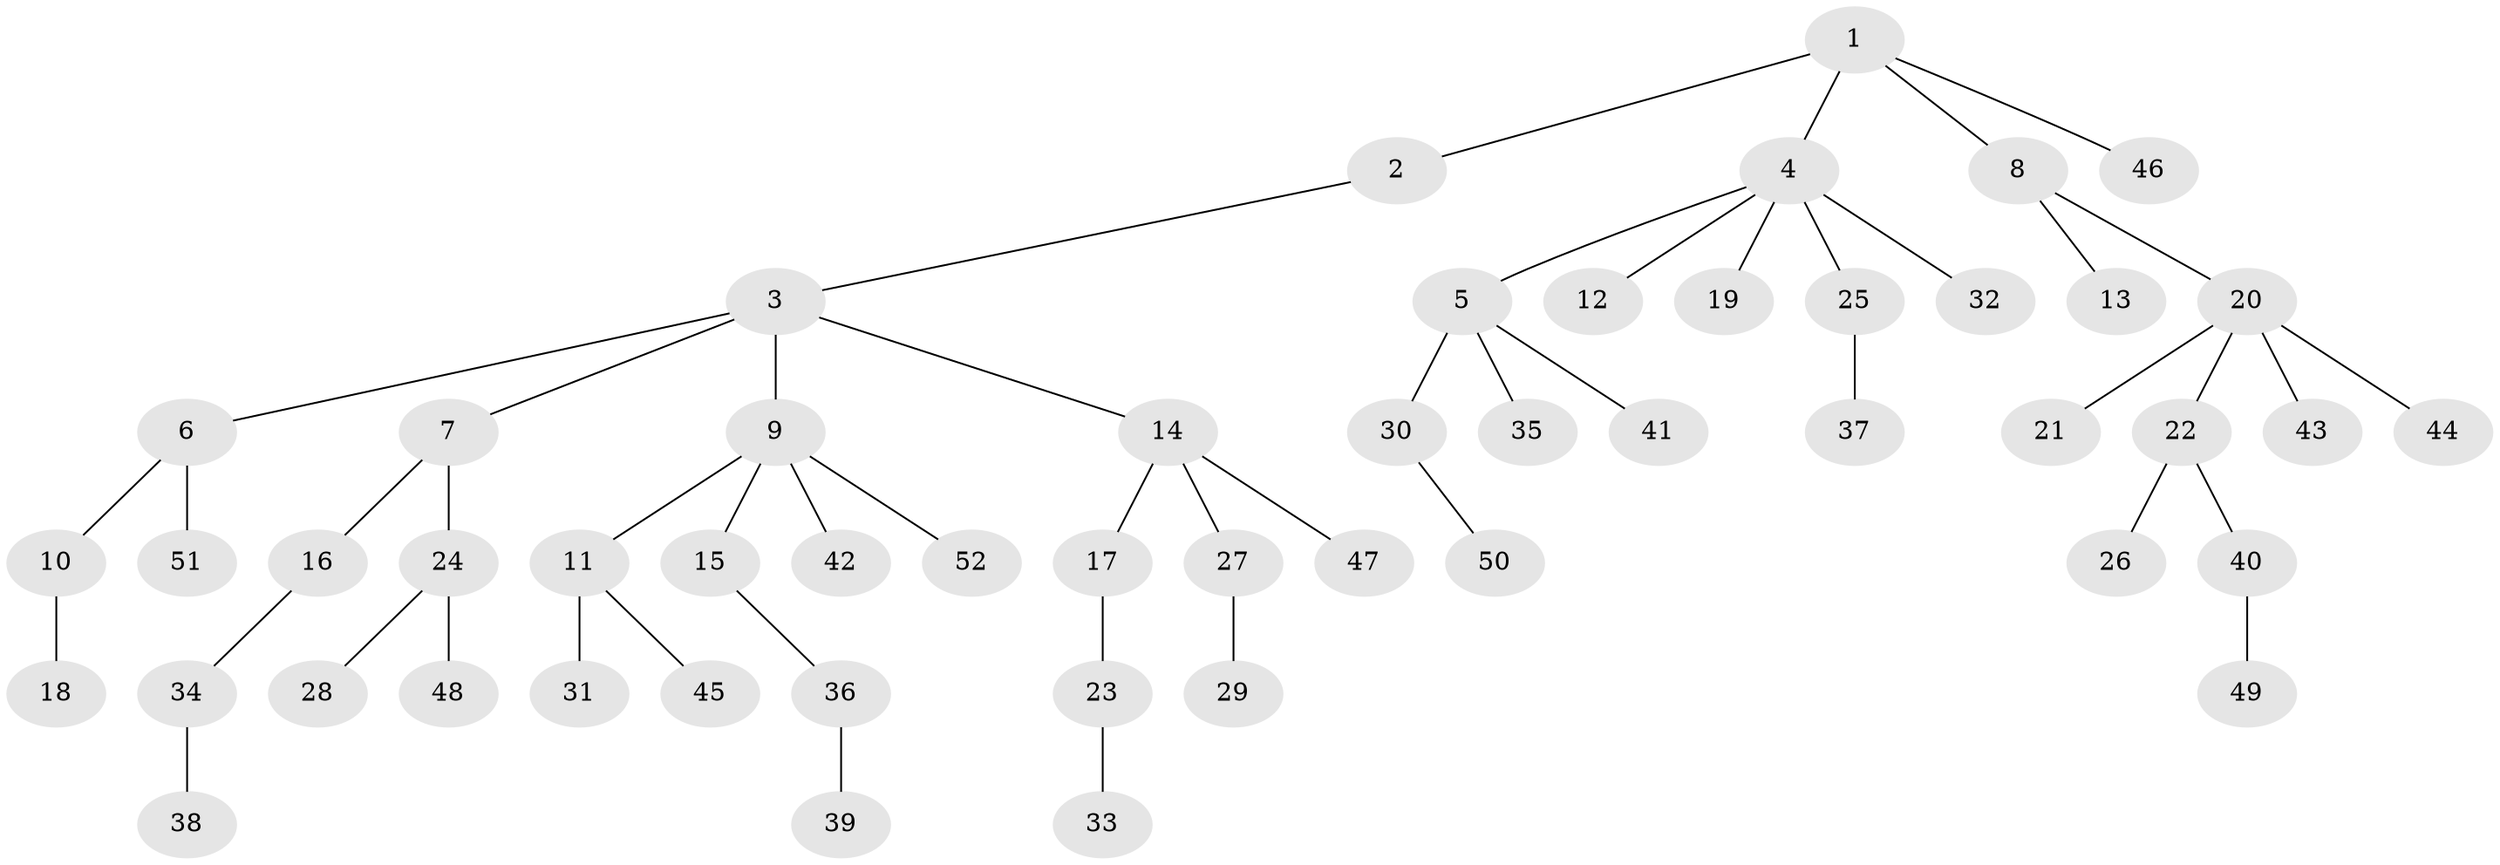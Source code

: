// Generated by graph-tools (version 1.1) at 2025/50/03/09/25 03:50:25]
// undirected, 52 vertices, 51 edges
graph export_dot {
graph [start="1"]
  node [color=gray90,style=filled];
  1;
  2;
  3;
  4;
  5;
  6;
  7;
  8;
  9;
  10;
  11;
  12;
  13;
  14;
  15;
  16;
  17;
  18;
  19;
  20;
  21;
  22;
  23;
  24;
  25;
  26;
  27;
  28;
  29;
  30;
  31;
  32;
  33;
  34;
  35;
  36;
  37;
  38;
  39;
  40;
  41;
  42;
  43;
  44;
  45;
  46;
  47;
  48;
  49;
  50;
  51;
  52;
  1 -- 2;
  1 -- 4;
  1 -- 8;
  1 -- 46;
  2 -- 3;
  3 -- 6;
  3 -- 7;
  3 -- 9;
  3 -- 14;
  4 -- 5;
  4 -- 12;
  4 -- 19;
  4 -- 25;
  4 -- 32;
  5 -- 30;
  5 -- 35;
  5 -- 41;
  6 -- 10;
  6 -- 51;
  7 -- 16;
  7 -- 24;
  8 -- 13;
  8 -- 20;
  9 -- 11;
  9 -- 15;
  9 -- 42;
  9 -- 52;
  10 -- 18;
  11 -- 31;
  11 -- 45;
  14 -- 17;
  14 -- 27;
  14 -- 47;
  15 -- 36;
  16 -- 34;
  17 -- 23;
  20 -- 21;
  20 -- 22;
  20 -- 43;
  20 -- 44;
  22 -- 26;
  22 -- 40;
  23 -- 33;
  24 -- 28;
  24 -- 48;
  25 -- 37;
  27 -- 29;
  30 -- 50;
  34 -- 38;
  36 -- 39;
  40 -- 49;
}
